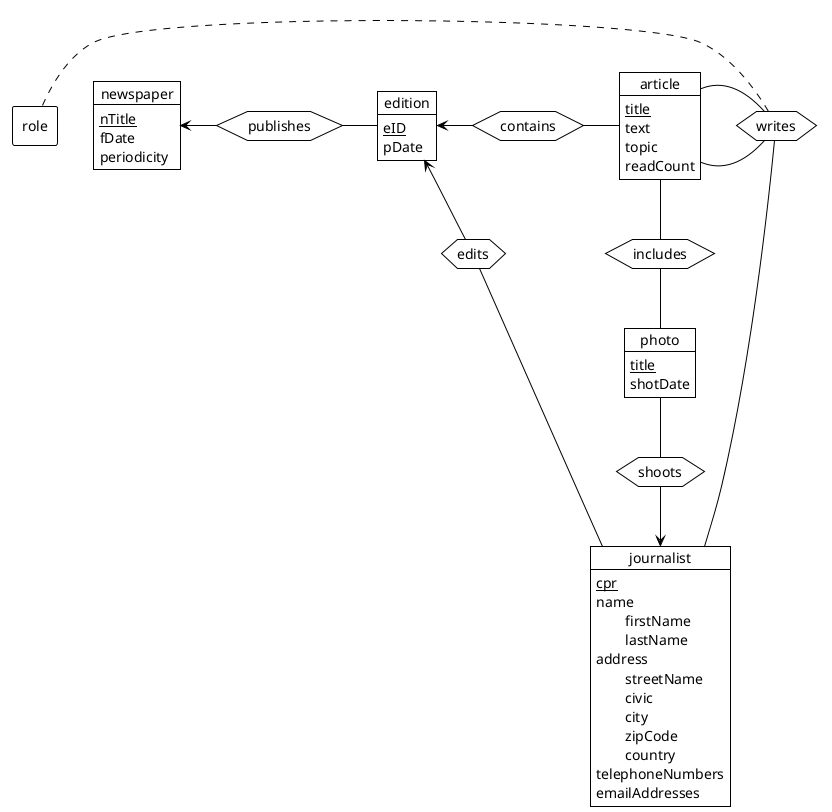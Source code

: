 @startuml DKAvisen
!theme plain


object newspaper {
  {static}nTitle
  fDate
  periodicity
}

object edition {
  {static}eID
  pDate
}

object article {
  {static}title
  text
  topic
  readCount
}

object photo {
  {static}title
  shotDate
}

object journalist {
  {static}cpr
  name
  \tfirstName
  \tlastName
  address
    \tstreetName
    \tcivic
    \tcity
    \tzipCode
    \tcountry  
  telephoneNumbers
  emailAddresses
}

rectangle role{
}


hexagon writes{
}

hexagon publishes{
}

hexagon edits{
}

hexagon contains {
}

hexagon shoots{
}

hexagon includes {
}

newspaper <-right- publishes
publishes -right- edition
edition <-right- contains
edition <-right- edits
edits -right- journalist
contains -right- article
article -right- writes
article -right- writes
writes .left role
writes -right- journalist
photo -down- shoots
shoots -down-> journalist
article -down- includes
includes -down- photo

@enduml
